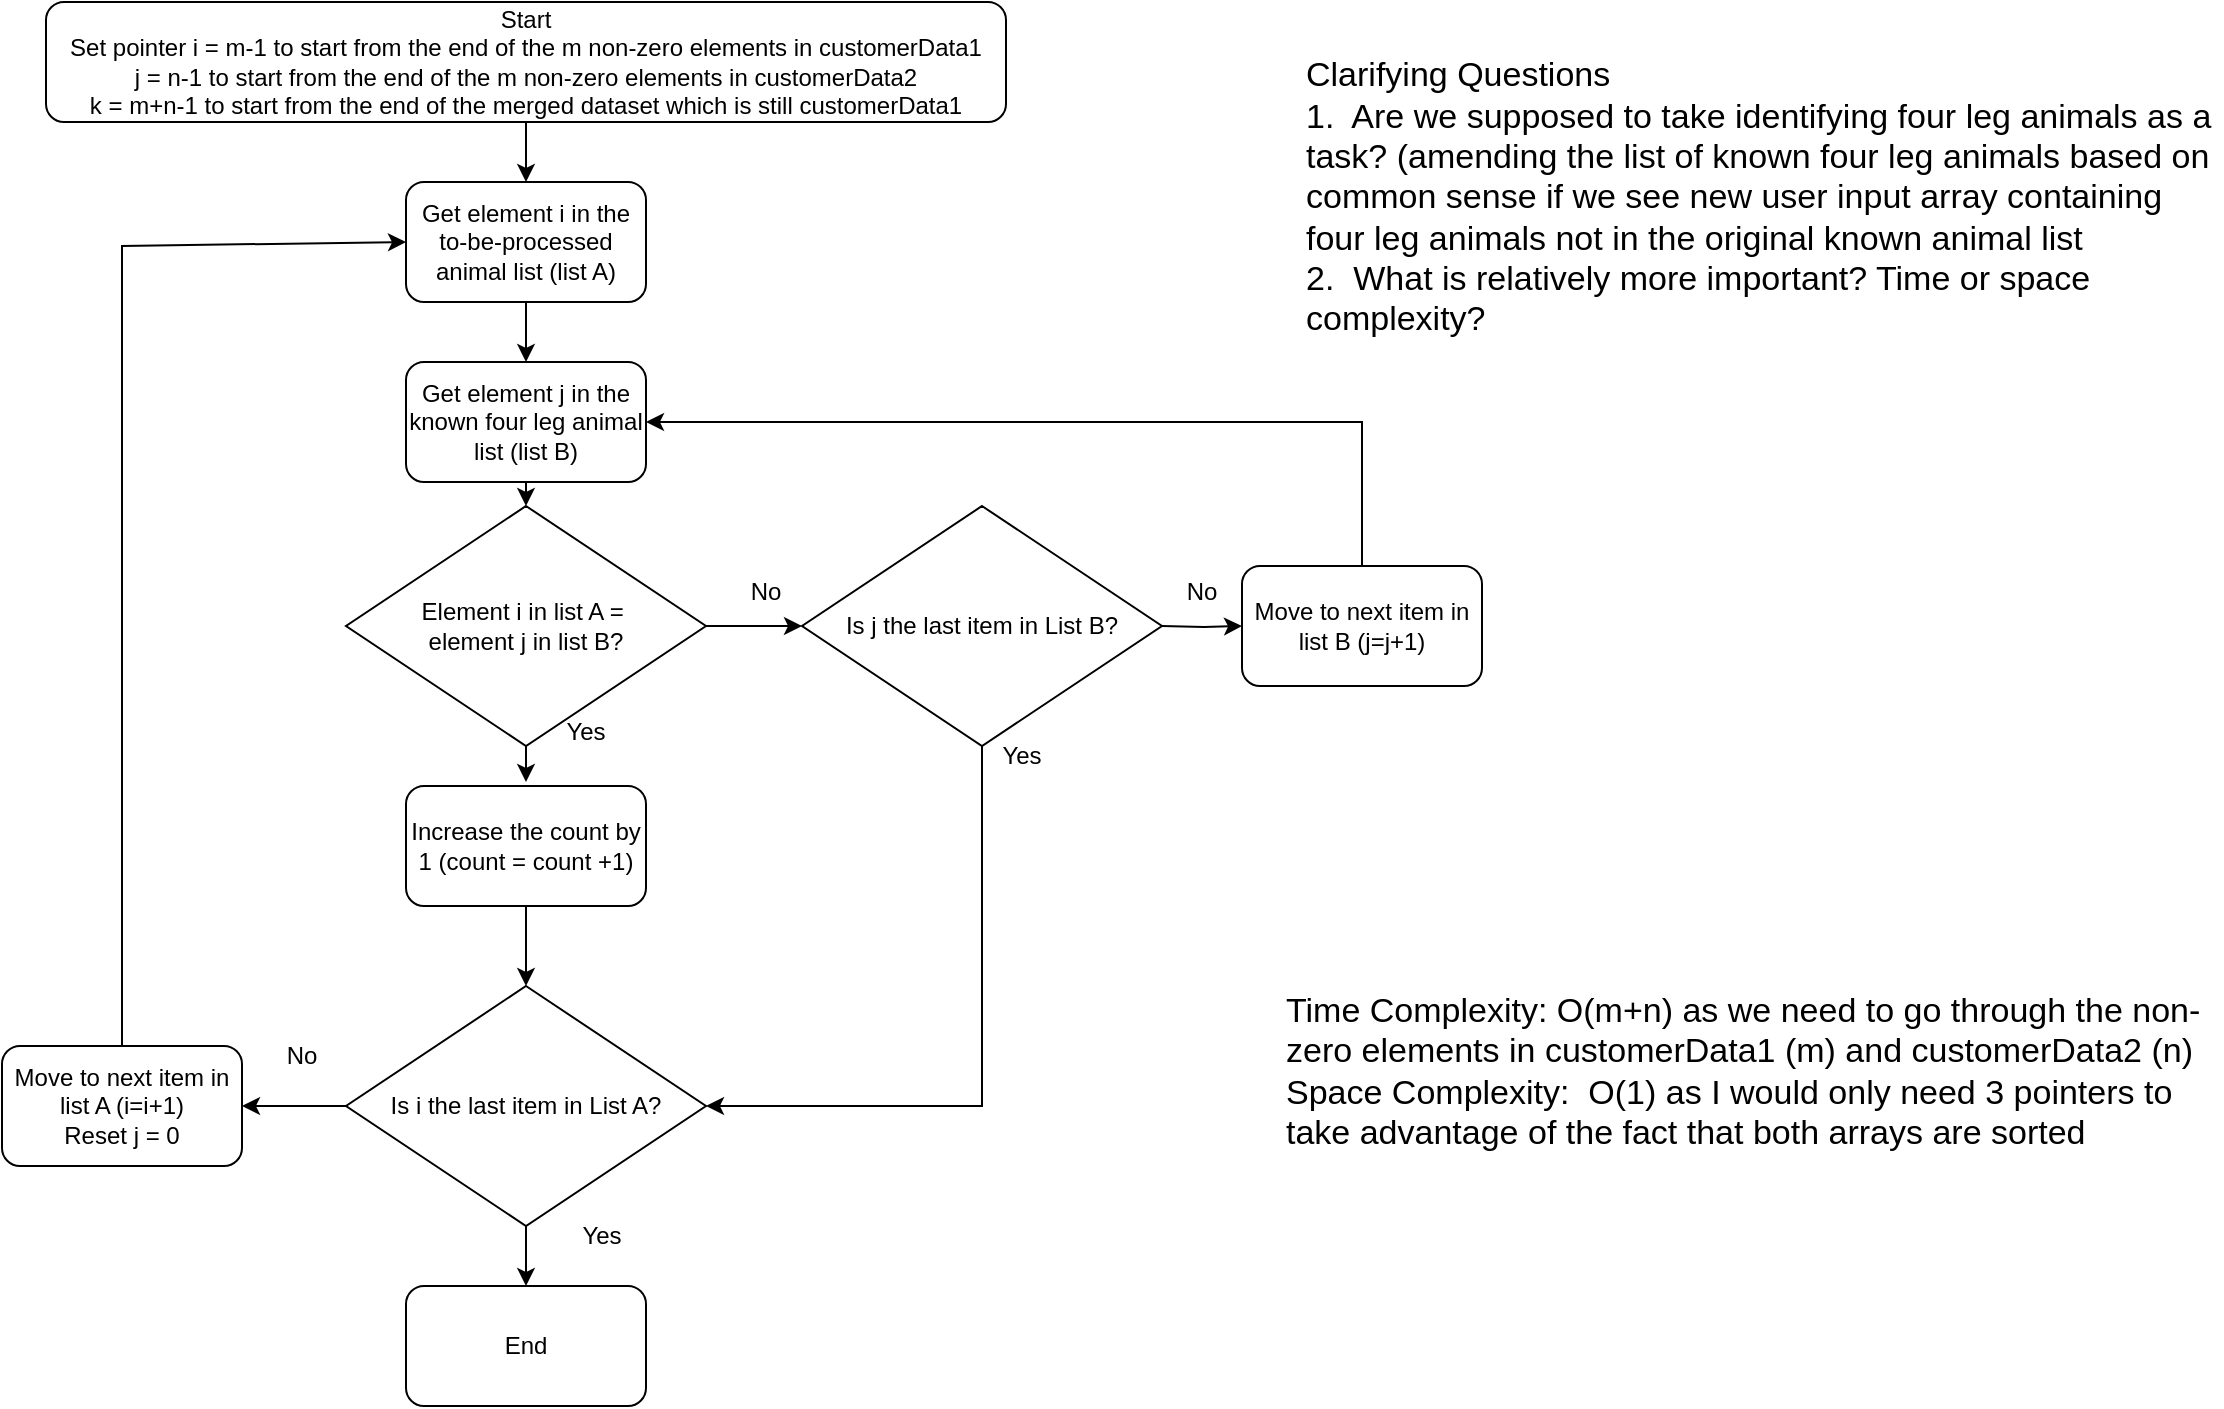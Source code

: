 <mxfile version="24.2.5" type="github">
  <diagram name="Page-1" id="sGzImebn_6c92FuKQvxF">
    <mxGraphModel dx="2284" dy="772" grid="1" gridSize="10" guides="1" tooltips="1" connect="1" arrows="1" fold="1" page="1" pageScale="1" pageWidth="850" pageHeight="1100" math="0" shadow="0">
      <root>
        <mxCell id="0" />
        <mxCell id="1" parent="0" />
        <mxCell id="8m0mw5x5t7X7BsMrYuim-1" value="&lt;font style=&quot;font-size: 17px;&quot;&gt;Clarifying Questions&lt;/font&gt;&lt;div style=&quot;font-size: 17px;&quot;&gt;&lt;font style=&quot;font-size: 17px;&quot;&gt;1.&amp;nbsp; Are we supposed to take identifying four leg animals as a task? (amending the list of known four leg animals based on common sense if we see new user input array containing four leg animals not in the original known animal list&lt;/font&gt;&lt;/div&gt;&lt;div style=&quot;font-size: 17px;&quot;&gt;&lt;font style=&quot;font-size: 17px;&quot;&gt;2.&amp;nbsp; What is relatively more important? Time or space complexity?&lt;/font&gt;&lt;/div&gt;" style="text;html=1;align=left;verticalAlign=middle;whiteSpace=wrap;rounded=0;" vertex="1" parent="1">
          <mxGeometry x="630" y="185" width="460" height="85" as="geometry" />
        </mxCell>
        <mxCell id="8m0mw5x5t7X7BsMrYuim-2" value="Start&lt;div&gt;Set pointer i = m-1 to start from the end of the m non-zero elements in customerData1&lt;br&gt;&lt;/div&gt;&lt;div&gt;j = n-1&lt;span style=&quot;background-color: initial;&quot;&gt;&amp;nbsp;&lt;/span&gt;&lt;span style=&quot;background-color: initial;&quot;&gt;to start from the end of the m non-zero elements in customerData2&lt;/span&gt;&lt;/div&gt;&lt;div&gt;&lt;span style=&quot;background-color: initial;&quot;&gt;k = m+n-1 to start from the end of the merged dataset which is still customerData1&lt;/span&gt;&lt;/div&gt;" style="rounded=1;whiteSpace=wrap;html=1;" vertex="1" parent="1">
          <mxGeometry x="2" y="130" width="480" height="60" as="geometry" />
        </mxCell>
        <mxCell id="8m0mw5x5t7X7BsMrYuim-3" value="Get element j in the known four leg animal list (list B)" style="rounded=1;whiteSpace=wrap;html=1;" vertex="1" parent="1">
          <mxGeometry x="182" y="310" width="120" height="60" as="geometry" />
        </mxCell>
        <mxCell id="8m0mw5x5t7X7BsMrYuim-4" value="Get element i in the to-be-processed animal list (list A)" style="rounded=1;whiteSpace=wrap;html=1;" vertex="1" parent="1">
          <mxGeometry x="182" y="220" width="120" height="60" as="geometry" />
        </mxCell>
        <mxCell id="8m0mw5x5t7X7BsMrYuim-5" style="edgeStyle=orthogonalEdgeStyle;rounded=0;orthogonalLoop=1;jettySize=auto;html=1;exitX=1;exitY=0.5;exitDx=0;exitDy=0;entryX=0;entryY=0.5;entryDx=0;entryDy=0;" edge="1" parent="1" source="8m0mw5x5t7X7BsMrYuim-6" target="8m0mw5x5t7X7BsMrYuim-20">
          <mxGeometry relative="1" as="geometry" />
        </mxCell>
        <mxCell id="8m0mw5x5t7X7BsMrYuim-6" value="Element i in list A =&amp;nbsp;&lt;div&gt;element j in list B?&lt;/div&gt;" style="rhombus;whiteSpace=wrap;html=1;" vertex="1" parent="1">
          <mxGeometry x="152" y="382" width="180" height="120" as="geometry" />
        </mxCell>
        <mxCell id="8m0mw5x5t7X7BsMrYuim-7" value="" style="endArrow=classic;html=1;rounded=0;entryX=0.5;entryY=0;entryDx=0;entryDy=0;exitX=0.5;exitY=1;exitDx=0;exitDy=0;" edge="1" parent="1" source="8m0mw5x5t7X7BsMrYuim-2" target="8m0mw5x5t7X7BsMrYuim-4">
          <mxGeometry width="50" height="50" relative="1" as="geometry">
            <mxPoint x="252" y="210" as="sourcePoint" />
            <mxPoint x="-128" y="150" as="targetPoint" />
          </mxGeometry>
        </mxCell>
        <mxCell id="8m0mw5x5t7X7BsMrYuim-8" value="" style="endArrow=classic;html=1;rounded=0;entryX=0.5;entryY=0;entryDx=0;entryDy=0;exitX=0.5;exitY=1;exitDx=0;exitDy=0;" edge="1" parent="1" source="8m0mw5x5t7X7BsMrYuim-4" target="8m0mw5x5t7X7BsMrYuim-3">
          <mxGeometry width="50" height="50" relative="1" as="geometry">
            <mxPoint x="252" y="279" as="sourcePoint" />
            <mxPoint x="252" y="309" as="targetPoint" />
          </mxGeometry>
        </mxCell>
        <mxCell id="8m0mw5x5t7X7BsMrYuim-9" value="" style="endArrow=classic;html=1;rounded=0;entryX=0.5;entryY=0;entryDx=0;entryDy=0;exitX=0.5;exitY=1;exitDx=0;exitDy=0;" edge="1" parent="1" source="8m0mw5x5t7X7BsMrYuim-3" target="8m0mw5x5t7X7BsMrYuim-6">
          <mxGeometry width="50" height="50" relative="1" as="geometry">
            <mxPoint x="321" y="200" as="sourcePoint" />
            <mxPoint x="321" y="230" as="targetPoint" />
          </mxGeometry>
        </mxCell>
        <mxCell id="8m0mw5x5t7X7BsMrYuim-10" value="" style="endArrow=classic;html=1;rounded=0;entryX=0.5;entryY=0;entryDx=0;entryDy=0;exitX=0.5;exitY=1;exitDx=0;exitDy=0;" edge="1" parent="1" source="8m0mw5x5t7X7BsMrYuim-6">
          <mxGeometry width="50" height="50" relative="1" as="geometry">
            <mxPoint x="252" y="380" as="sourcePoint" />
            <mxPoint x="242" y="520" as="targetPoint" />
          </mxGeometry>
        </mxCell>
        <mxCell id="8m0mw5x5t7X7BsMrYuim-11" value="Yes" style="text;html=1;align=center;verticalAlign=middle;whiteSpace=wrap;rounded=0;" vertex="1" parent="1">
          <mxGeometry x="242" y="480" width="60" height="30" as="geometry" />
        </mxCell>
        <mxCell id="8m0mw5x5t7X7BsMrYuim-12" value="" style="endArrow=classic;html=1;rounded=0;entryX=0;entryY=0.5;entryDx=0;entryDy=0;exitX=0.5;exitY=0;exitDx=0;exitDy=0;" edge="1" parent="1" source="8m0mw5x5t7X7BsMrYuim-16" target="8m0mw5x5t7X7BsMrYuim-4">
          <mxGeometry width="50" height="50" relative="1" as="geometry">
            <mxPoint x="40" y="462" as="sourcePoint" />
            <mxPoint x="-128" y="240" as="targetPoint" />
            <Array as="points">
              <mxPoint x="40" y="252" />
            </Array>
          </mxGeometry>
        </mxCell>
        <mxCell id="8m0mw5x5t7X7BsMrYuim-13" value="No" style="text;html=1;align=center;verticalAlign=middle;whiteSpace=wrap;rounded=0;" vertex="1" parent="1">
          <mxGeometry x="550" y="410" width="60" height="30" as="geometry" />
        </mxCell>
        <mxCell id="8m0mw5x5t7X7BsMrYuim-14" style="edgeStyle=orthogonalEdgeStyle;rounded=0;orthogonalLoop=1;jettySize=auto;html=1;entryX=1;entryY=0.5;entryDx=0;entryDy=0;exitX=0.5;exitY=0;exitDx=0;exitDy=0;" edge="1" parent="1" source="8m0mw5x5t7X7BsMrYuim-15" target="8m0mw5x5t7X7BsMrYuim-3">
          <mxGeometry relative="1" as="geometry" />
        </mxCell>
        <mxCell id="8m0mw5x5t7X7BsMrYuim-15" value="&lt;div&gt;&lt;span style=&quot;background-color: initial;&quot;&gt;Move to next item in list B (j=j+1)&lt;/span&gt;&lt;br&gt;&lt;/div&gt;" style="rounded=1;whiteSpace=wrap;html=1;" vertex="1" parent="1">
          <mxGeometry x="600" y="412" width="120" height="60" as="geometry" />
        </mxCell>
        <mxCell id="8m0mw5x5t7X7BsMrYuim-16" value="&lt;div&gt;&lt;span style=&quot;background-color: initial;&quot;&gt;Move to next item in list A (i=i+1)&lt;/span&gt;&lt;/div&gt;&lt;div&gt;Reset j = 0&lt;span style=&quot;background-color: initial;&quot;&gt;&lt;br&gt;&lt;/span&gt;&lt;/div&gt;" style="rounded=1;whiteSpace=wrap;html=1;" vertex="1" parent="1">
          <mxGeometry x="-20" y="652" width="120" height="60" as="geometry" />
        </mxCell>
        <mxCell id="8m0mw5x5t7X7BsMrYuim-17" value="Is i the last item in List A?" style="rhombus;whiteSpace=wrap;html=1;" vertex="1" parent="1">
          <mxGeometry x="152" y="622" width="180" height="120" as="geometry" />
        </mxCell>
        <mxCell id="8m0mw5x5t7X7BsMrYuim-18" style="edgeStyle=orthogonalEdgeStyle;rounded=0;orthogonalLoop=1;jettySize=auto;html=1;entryX=1;entryY=0.5;entryDx=0;entryDy=0;exitX=0;exitY=0.5;exitDx=0;exitDy=0;" edge="1" parent="1" source="8m0mw5x5t7X7BsMrYuim-17" target="8m0mw5x5t7X7BsMrYuim-16">
          <mxGeometry relative="1" as="geometry">
            <mxPoint x="150" y="632" as="sourcePoint" />
            <mxPoint x="402" y="452" as="targetPoint" />
          </mxGeometry>
        </mxCell>
        <mxCell id="8m0mw5x5t7X7BsMrYuim-19" value="No" style="text;html=1;align=center;verticalAlign=middle;whiteSpace=wrap;rounded=0;" vertex="1" parent="1">
          <mxGeometry x="100" y="642" width="60" height="30" as="geometry" />
        </mxCell>
        <mxCell id="8m0mw5x5t7X7BsMrYuim-20" value="Is j the last item in List B?" style="rhombus;whiteSpace=wrap;html=1;" vertex="1" parent="1">
          <mxGeometry x="380" y="382" width="180" height="120" as="geometry" />
        </mxCell>
        <mxCell id="8m0mw5x5t7X7BsMrYuim-21" style="edgeStyle=orthogonalEdgeStyle;rounded=0;orthogonalLoop=1;jettySize=auto;html=1;entryX=0;entryY=0.5;entryDx=0;entryDy=0;" edge="1" parent="1" target="8m0mw5x5t7X7BsMrYuim-15">
          <mxGeometry relative="1" as="geometry">
            <mxPoint x="560" y="442" as="sourcePoint" />
            <mxPoint x="390" y="452" as="targetPoint" />
          </mxGeometry>
        </mxCell>
        <mxCell id="8m0mw5x5t7X7BsMrYuim-22" value="No" style="text;html=1;align=center;verticalAlign=middle;whiteSpace=wrap;rounded=0;" vertex="1" parent="1">
          <mxGeometry x="332" y="410" width="60" height="30" as="geometry" />
        </mxCell>
        <mxCell id="8m0mw5x5t7X7BsMrYuim-23" value="" style="endArrow=classic;html=1;rounded=0;exitX=0.5;exitY=1;exitDx=0;exitDy=0;entryX=0.5;entryY=0;entryDx=0;entryDy=0;" edge="1" parent="1" source="8m0mw5x5t7X7BsMrYuim-17" target="8m0mw5x5t7X7BsMrYuim-24">
          <mxGeometry width="50" height="50" relative="1" as="geometry">
            <mxPoint x="350" y="622" as="sourcePoint" />
            <mxPoint x="240" y="772" as="targetPoint" />
          </mxGeometry>
        </mxCell>
        <mxCell id="8m0mw5x5t7X7BsMrYuim-24" value="End" style="rounded=1;whiteSpace=wrap;html=1;" vertex="1" parent="1">
          <mxGeometry x="182" y="772" width="120" height="60" as="geometry" />
        </mxCell>
        <mxCell id="8m0mw5x5t7X7BsMrYuim-25" value="Yes" style="text;html=1;align=center;verticalAlign=middle;whiteSpace=wrap;rounded=0;" vertex="1" parent="1">
          <mxGeometry x="250" y="732" width="60" height="30" as="geometry" />
        </mxCell>
        <mxCell id="8m0mw5x5t7X7BsMrYuim-26" value="Yes" style="text;html=1;align=center;verticalAlign=middle;whiteSpace=wrap;rounded=0;" vertex="1" parent="1">
          <mxGeometry x="460" y="492" width="60" height="30" as="geometry" />
        </mxCell>
        <mxCell id="8m0mw5x5t7X7BsMrYuim-27" value="" style="endArrow=classic;html=1;rounded=0;exitX=0.5;exitY=1;exitDx=0;exitDy=0;entryX=1;entryY=0.5;entryDx=0;entryDy=0;" edge="1" parent="1" source="8m0mw5x5t7X7BsMrYuim-20" target="8m0mw5x5t7X7BsMrYuim-17">
          <mxGeometry width="50" height="50" relative="1" as="geometry">
            <mxPoint x="400" y="452" as="sourcePoint" />
            <mxPoint x="450" y="402" as="targetPoint" />
            <Array as="points">
              <mxPoint x="470" y="682" />
            </Array>
          </mxGeometry>
        </mxCell>
        <mxCell id="8m0mw5x5t7X7BsMrYuim-28" value="&lt;div&gt;Increase the count by 1 (count = count +1)&lt;/div&gt;" style="rounded=1;whiteSpace=wrap;html=1;" vertex="1" parent="1">
          <mxGeometry x="182" y="522" width="120" height="60" as="geometry" />
        </mxCell>
        <mxCell id="8m0mw5x5t7X7BsMrYuim-29" value="" style="endArrow=classic;html=1;rounded=0;entryX=0.5;entryY=0;entryDx=0;entryDy=0;exitX=0.5;exitY=1;exitDx=0;exitDy=0;" edge="1" parent="1" source="8m0mw5x5t7X7BsMrYuim-28" target="8m0mw5x5t7X7BsMrYuim-17">
          <mxGeometry width="50" height="50" relative="1" as="geometry">
            <mxPoint x="200" y="642" as="sourcePoint" />
            <mxPoint x="250" y="592" as="targetPoint" />
          </mxGeometry>
        </mxCell>
        <mxCell id="8m0mw5x5t7X7BsMrYuim-30" value="&lt;span style=&quot;font-size: 17px;&quot;&gt;Time Complexity: O(m+n) as we need to go through the non-zero elements in customerData1 (m) and customerData2 (n)&lt;/span&gt;&lt;div&gt;&lt;span style=&quot;font-size: 17px;&quot;&gt;Space Complexity:&amp;nbsp; O(1) as I would only need 3 pointers to take advantage of the fact that both arrays are sorted&lt;br&gt;&lt;/span&gt;&lt;/div&gt;" style="text;html=1;align=left;verticalAlign=middle;whiteSpace=wrap;rounded=0;" vertex="1" parent="1">
          <mxGeometry x="620" y="622" width="460" height="85" as="geometry" />
        </mxCell>
      </root>
    </mxGraphModel>
  </diagram>
</mxfile>
